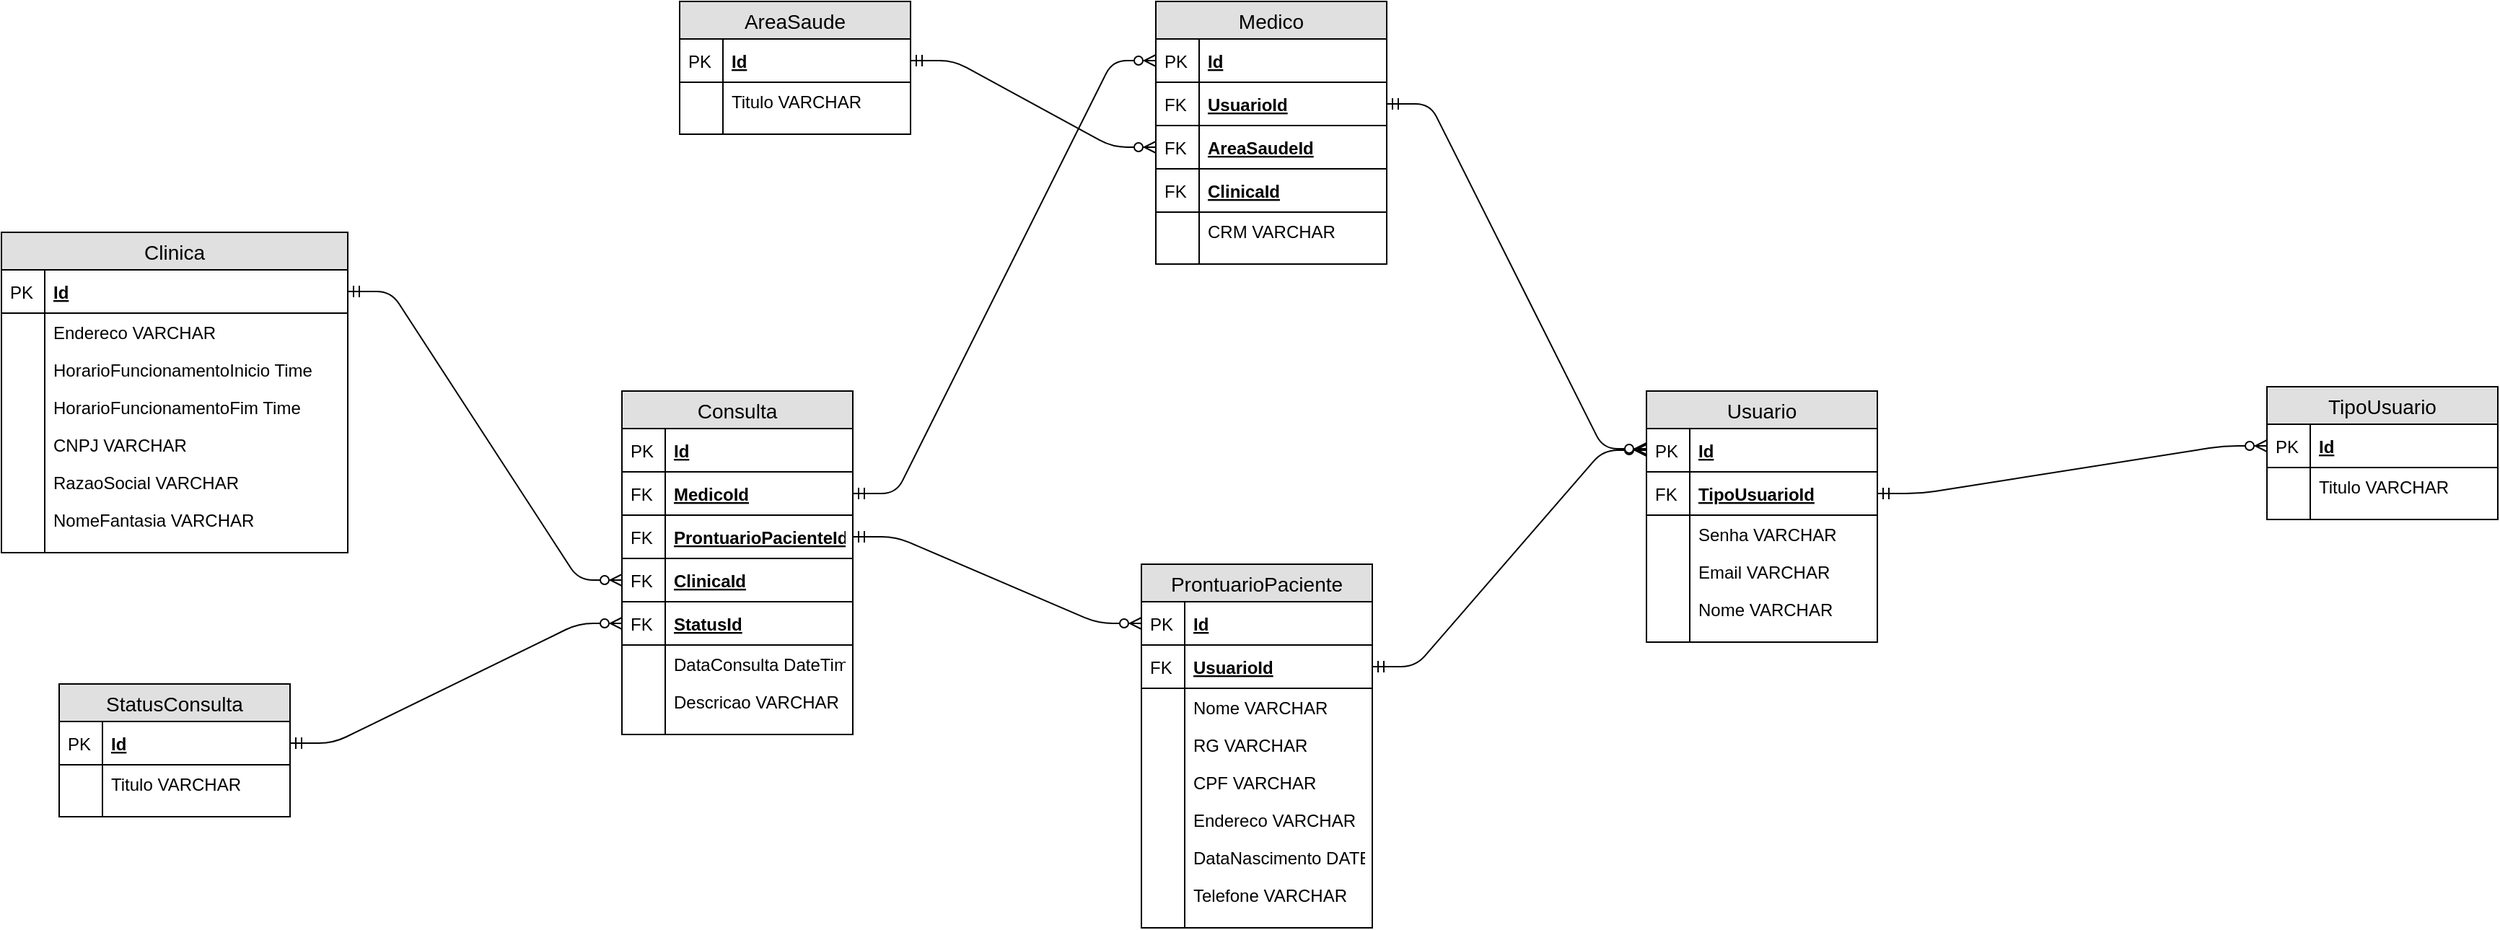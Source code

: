 <mxfile version="12.6.7" type="device"><diagram id="8zvC9ro3NdjYBxbBhnwX" name="Page-1"><mxGraphModel dx="3137" dy="1952" grid="1" gridSize="10" guides="1" tooltips="1" connect="1" arrows="1" fold="1" page="1" pageScale="1" pageWidth="827" pageHeight="1169" math="0" shadow="0"><root><mxCell id="0"/><mxCell id="1" parent="0"/><mxCell id="RgBKX8qlzqSlZCxc1t49-1" value="Usuario" style="swimlane;fontStyle=0;childLayout=stackLayout;horizontal=1;startSize=26;fillColor=#e0e0e0;horizontalStack=0;resizeParent=1;resizeParentMax=0;resizeLast=0;collapsible=1;marginBottom=0;swimlaneFillColor=#ffffff;align=center;fontSize=14;" parent="1" vertex="1"><mxGeometry x="100" y="120" width="160" height="174" as="geometry"/></mxCell><mxCell id="RgBKX8qlzqSlZCxc1t49-2" value="Id" style="shape=partialRectangle;top=0;left=0;right=0;bottom=1;align=left;verticalAlign=middle;fillColor=none;spacingLeft=34;spacingRight=4;overflow=hidden;rotatable=0;points=[[0,0.5],[1,0.5]];portConstraint=eastwest;dropTarget=0;fontStyle=5;fontSize=12;" parent="RgBKX8qlzqSlZCxc1t49-1" vertex="1"><mxGeometry y="26" width="160" height="30" as="geometry"/></mxCell><mxCell id="RgBKX8qlzqSlZCxc1t49-3" value="PK" style="shape=partialRectangle;top=0;left=0;bottom=0;fillColor=none;align=left;verticalAlign=middle;spacingLeft=4;spacingRight=4;overflow=hidden;rotatable=0;points=[];portConstraint=eastwest;part=1;fontSize=12;" parent="RgBKX8qlzqSlZCxc1t49-2" vertex="1" connectable="0"><mxGeometry width="30" height="30" as="geometry"/></mxCell><mxCell id="RgBKX8qlzqSlZCxc1t49-13" value="TipoUsuarioId" style="shape=partialRectangle;top=0;left=0;right=0;bottom=1;align=left;verticalAlign=middle;fillColor=none;spacingLeft=34;spacingRight=4;overflow=hidden;rotatable=0;points=[[0,0.5],[1,0.5]];portConstraint=eastwest;dropTarget=0;fontStyle=5;fontSize=12;" parent="RgBKX8qlzqSlZCxc1t49-1" vertex="1"><mxGeometry y="56" width="160" height="30" as="geometry"/></mxCell><mxCell id="RgBKX8qlzqSlZCxc1t49-14" value="FK" style="shape=partialRectangle;top=0;left=0;bottom=0;fillColor=none;align=left;verticalAlign=middle;spacingLeft=4;spacingRight=4;overflow=hidden;rotatable=0;points=[];portConstraint=eastwest;part=1;fontSize=12;" parent="RgBKX8qlzqSlZCxc1t49-13" vertex="1" connectable="0"><mxGeometry width="30" height="30" as="geometry"/></mxCell><mxCell id="RgBKX8qlzqSlZCxc1t49-6" value="Senha VARCHAR" style="shape=partialRectangle;top=0;left=0;right=0;bottom=0;align=left;verticalAlign=top;fillColor=none;spacingLeft=34;spacingRight=4;overflow=hidden;rotatable=0;points=[[0,0.5],[1,0.5]];portConstraint=eastwest;dropTarget=0;fontSize=12;" parent="RgBKX8qlzqSlZCxc1t49-1" vertex="1"><mxGeometry y="86" width="160" height="26" as="geometry"/></mxCell><mxCell id="RgBKX8qlzqSlZCxc1t49-7" value="" style="shape=partialRectangle;top=0;left=0;bottom=0;fillColor=none;align=left;verticalAlign=top;spacingLeft=4;spacingRight=4;overflow=hidden;rotatable=0;points=[];portConstraint=eastwest;part=1;fontSize=12;" parent="RgBKX8qlzqSlZCxc1t49-6" vertex="1" connectable="0"><mxGeometry width="30" height="26" as="geometry"/></mxCell><mxCell id="RgBKX8qlzqSlZCxc1t49-4" value="Email VARCHAR" style="shape=partialRectangle;top=0;left=0;right=0;bottom=0;align=left;verticalAlign=top;fillColor=none;spacingLeft=34;spacingRight=4;overflow=hidden;rotatable=0;points=[[0,0.5],[1,0.5]];portConstraint=eastwest;dropTarget=0;fontSize=12;" parent="RgBKX8qlzqSlZCxc1t49-1" vertex="1"><mxGeometry y="112" width="160" height="26" as="geometry"/></mxCell><mxCell id="RgBKX8qlzqSlZCxc1t49-5" value="" style="shape=partialRectangle;top=0;left=0;bottom=0;fillColor=none;align=left;verticalAlign=top;spacingLeft=4;spacingRight=4;overflow=hidden;rotatable=0;points=[];portConstraint=eastwest;part=1;fontSize=12;" parent="RgBKX8qlzqSlZCxc1t49-4" vertex="1" connectable="0"><mxGeometry width="30" height="26" as="geometry"/></mxCell><mxCell id="t13xbLkJpL6AKtgRUCEG-1" value="Nome VARCHAR" style="shape=partialRectangle;top=0;left=0;right=0;bottom=0;align=left;verticalAlign=top;fillColor=none;spacingLeft=34;spacingRight=4;overflow=hidden;rotatable=0;points=[[0,0.5],[1,0.5]];portConstraint=eastwest;dropTarget=0;fontSize=12;" vertex="1" parent="RgBKX8qlzqSlZCxc1t49-1"><mxGeometry y="138" width="160" height="26" as="geometry"/></mxCell><mxCell id="t13xbLkJpL6AKtgRUCEG-2" value="" style="shape=partialRectangle;top=0;left=0;bottom=0;fillColor=none;align=left;verticalAlign=top;spacingLeft=4;spacingRight=4;overflow=hidden;rotatable=0;points=[];portConstraint=eastwest;part=1;fontSize=12;" vertex="1" connectable="0" parent="t13xbLkJpL6AKtgRUCEG-1"><mxGeometry width="30" height="26" as="geometry"/></mxCell><mxCell id="RgBKX8qlzqSlZCxc1t49-10" value="" style="shape=partialRectangle;top=0;left=0;right=0;bottom=0;align=left;verticalAlign=top;fillColor=none;spacingLeft=34;spacingRight=4;overflow=hidden;rotatable=0;points=[[0,0.5],[1,0.5]];portConstraint=eastwest;dropTarget=0;fontSize=12;" parent="RgBKX8qlzqSlZCxc1t49-1" vertex="1"><mxGeometry y="164" width="160" height="10" as="geometry"/></mxCell><mxCell id="RgBKX8qlzqSlZCxc1t49-11" value="" style="shape=partialRectangle;top=0;left=0;bottom=0;fillColor=none;align=left;verticalAlign=top;spacingLeft=4;spacingRight=4;overflow=hidden;rotatable=0;points=[];portConstraint=eastwest;part=1;fontSize=12;" parent="RgBKX8qlzqSlZCxc1t49-10" vertex="1" connectable="0"><mxGeometry width="30" height="10" as="geometry"/></mxCell><mxCell id="RgBKX8qlzqSlZCxc1t49-15" value="TipoUsuario" style="swimlane;fontStyle=0;childLayout=stackLayout;horizontal=1;startSize=26;fillColor=#e0e0e0;horizontalStack=0;resizeParent=1;resizeParentMax=0;resizeLast=0;collapsible=1;marginBottom=0;swimlaneFillColor=#ffffff;align=center;fontSize=14;" parent="1" vertex="1"><mxGeometry x="530" y="117" width="160" height="92" as="geometry"/></mxCell><mxCell id="RgBKX8qlzqSlZCxc1t49-16" value="Id" style="shape=partialRectangle;top=0;left=0;right=0;bottom=1;align=left;verticalAlign=middle;fillColor=none;spacingLeft=34;spacingRight=4;overflow=hidden;rotatable=0;points=[[0,0.5],[1,0.5]];portConstraint=eastwest;dropTarget=0;fontStyle=5;fontSize=12;" parent="RgBKX8qlzqSlZCxc1t49-15" vertex="1"><mxGeometry y="26" width="160" height="30" as="geometry"/></mxCell><mxCell id="RgBKX8qlzqSlZCxc1t49-17" value="PK" style="shape=partialRectangle;top=0;left=0;bottom=0;fillColor=none;align=left;verticalAlign=middle;spacingLeft=4;spacingRight=4;overflow=hidden;rotatable=0;points=[];portConstraint=eastwest;part=1;fontSize=12;" parent="RgBKX8qlzqSlZCxc1t49-16" vertex="1" connectable="0"><mxGeometry width="30" height="30" as="geometry"/></mxCell><mxCell id="RgBKX8qlzqSlZCxc1t49-20" value="Titulo VARCHAR" style="shape=partialRectangle;top=0;left=0;right=0;bottom=0;align=left;verticalAlign=top;fillColor=none;spacingLeft=34;spacingRight=4;overflow=hidden;rotatable=0;points=[[0,0.5],[1,0.5]];portConstraint=eastwest;dropTarget=0;fontSize=12;" parent="RgBKX8qlzqSlZCxc1t49-15" vertex="1"><mxGeometry y="56" width="160" height="26" as="geometry"/></mxCell><mxCell id="RgBKX8qlzqSlZCxc1t49-21" value="" style="shape=partialRectangle;top=0;left=0;bottom=0;fillColor=none;align=left;verticalAlign=top;spacingLeft=4;spacingRight=4;overflow=hidden;rotatable=0;points=[];portConstraint=eastwest;part=1;fontSize=12;" parent="RgBKX8qlzqSlZCxc1t49-20" vertex="1" connectable="0"><mxGeometry width="30" height="26" as="geometry"/></mxCell><mxCell id="RgBKX8qlzqSlZCxc1t49-24" value="" style="shape=partialRectangle;top=0;left=0;right=0;bottom=0;align=left;verticalAlign=top;fillColor=none;spacingLeft=34;spacingRight=4;overflow=hidden;rotatable=0;points=[[0,0.5],[1,0.5]];portConstraint=eastwest;dropTarget=0;fontSize=12;" parent="RgBKX8qlzqSlZCxc1t49-15" vertex="1"><mxGeometry y="82" width="160" height="10" as="geometry"/></mxCell><mxCell id="RgBKX8qlzqSlZCxc1t49-25" value="" style="shape=partialRectangle;top=0;left=0;bottom=0;fillColor=none;align=left;verticalAlign=top;spacingLeft=4;spacingRight=4;overflow=hidden;rotatable=0;points=[];portConstraint=eastwest;part=1;fontSize=12;" parent="RgBKX8qlzqSlZCxc1t49-24" vertex="1" connectable="0"><mxGeometry width="30" height="10" as="geometry"/></mxCell><mxCell id="RgBKX8qlzqSlZCxc1t49-27" value="" style="edgeStyle=entityRelationEdgeStyle;fontSize=12;html=1;endArrow=ERzeroToMany;startArrow=ERmandOne;entryX=0;entryY=0.5;entryDx=0;entryDy=0;exitX=1;exitY=0.5;exitDx=0;exitDy=0;" parent="1" source="RgBKX8qlzqSlZCxc1t49-13" target="RgBKX8qlzqSlZCxc1t49-16" edge="1"><mxGeometry width="100" height="100" relative="1" as="geometry"><mxPoint x="330" y="230" as="sourcePoint"/><mxPoint x="430" y="130" as="targetPoint"/></mxGeometry></mxCell><mxCell id="RgBKX8qlzqSlZCxc1t49-39" value="ProntuarioPaciente" style="swimlane;fontStyle=0;childLayout=stackLayout;horizontal=1;startSize=26;fillColor=#e0e0e0;horizontalStack=0;resizeParent=1;resizeParentMax=0;resizeLast=0;collapsible=1;marginBottom=0;swimlaneFillColor=#ffffff;align=center;fontSize=14;" parent="1" vertex="1"><mxGeometry x="-250" y="240" width="160" height="252" as="geometry"/></mxCell><mxCell id="RgBKX8qlzqSlZCxc1t49-40" value="Id" style="shape=partialRectangle;top=0;left=0;right=0;bottom=1;align=left;verticalAlign=middle;fillColor=none;spacingLeft=34;spacingRight=4;overflow=hidden;rotatable=0;points=[[0,0.5],[1,0.5]];portConstraint=eastwest;dropTarget=0;fontStyle=5;fontSize=12;" parent="RgBKX8qlzqSlZCxc1t49-39" vertex="1"><mxGeometry y="26" width="160" height="30" as="geometry"/></mxCell><mxCell id="RgBKX8qlzqSlZCxc1t49-41" value="PK" style="shape=partialRectangle;top=0;left=0;bottom=0;fillColor=none;align=left;verticalAlign=middle;spacingLeft=4;spacingRight=4;overflow=hidden;rotatable=0;points=[];portConstraint=eastwest;part=1;fontSize=12;" parent="RgBKX8qlzqSlZCxc1t49-40" vertex="1" connectable="0"><mxGeometry width="30" height="30" as="geometry"/></mxCell><mxCell id="RgBKX8qlzqSlZCxc1t49-42" value="UsuarioId" style="shape=partialRectangle;top=0;left=0;right=0;bottom=1;align=left;verticalAlign=middle;fillColor=none;spacingLeft=34;spacingRight=4;overflow=hidden;rotatable=0;points=[[0,0.5],[1,0.5]];portConstraint=eastwest;dropTarget=0;fontStyle=5;fontSize=12;" parent="RgBKX8qlzqSlZCxc1t49-39" vertex="1"><mxGeometry y="56" width="160" height="30" as="geometry"/></mxCell><mxCell id="RgBKX8qlzqSlZCxc1t49-43" value="FK" style="shape=partialRectangle;top=0;left=0;bottom=0;fillColor=none;align=left;verticalAlign=middle;spacingLeft=4;spacingRight=4;overflow=hidden;rotatable=0;points=[];portConstraint=eastwest;part=1;fontSize=12;" parent="RgBKX8qlzqSlZCxc1t49-42" vertex="1" connectable="0"><mxGeometry width="30" height="30" as="geometry"/></mxCell><mxCell id="RgBKX8qlzqSlZCxc1t49-44" value="Nome VARCHAR" style="shape=partialRectangle;top=0;left=0;right=0;bottom=0;align=left;verticalAlign=top;fillColor=none;spacingLeft=34;spacingRight=4;overflow=hidden;rotatable=0;points=[[0,0.5],[1,0.5]];portConstraint=eastwest;dropTarget=0;fontSize=12;" parent="RgBKX8qlzqSlZCxc1t49-39" vertex="1"><mxGeometry y="86" width="160" height="26" as="geometry"/></mxCell><mxCell id="RgBKX8qlzqSlZCxc1t49-45" value="" style="shape=partialRectangle;top=0;left=0;bottom=0;fillColor=none;align=left;verticalAlign=top;spacingLeft=4;spacingRight=4;overflow=hidden;rotatable=0;points=[];portConstraint=eastwest;part=1;fontSize=12;" parent="RgBKX8qlzqSlZCxc1t49-44" vertex="1" connectable="0"><mxGeometry width="30" height="26" as="geometry"/></mxCell><mxCell id="RgBKX8qlzqSlZCxc1t49-46" value="RG VARCHAR" style="shape=partialRectangle;top=0;left=0;right=0;bottom=0;align=left;verticalAlign=top;fillColor=none;spacingLeft=34;spacingRight=4;overflow=hidden;rotatable=0;points=[[0,0.5],[1,0.5]];portConstraint=eastwest;dropTarget=0;fontSize=12;" parent="RgBKX8qlzqSlZCxc1t49-39" vertex="1"><mxGeometry y="112" width="160" height="26" as="geometry"/></mxCell><mxCell id="RgBKX8qlzqSlZCxc1t49-47" value="" style="shape=partialRectangle;top=0;left=0;bottom=0;fillColor=none;align=left;verticalAlign=top;spacingLeft=4;spacingRight=4;overflow=hidden;rotatable=0;points=[];portConstraint=eastwest;part=1;fontSize=12;" parent="RgBKX8qlzqSlZCxc1t49-46" vertex="1" connectable="0"><mxGeometry width="30" height="26" as="geometry"/></mxCell><mxCell id="RgBKX8qlzqSlZCxc1t49-50" value="CPF VARCHAR" style="shape=partialRectangle;top=0;left=0;right=0;bottom=0;align=left;verticalAlign=top;fillColor=none;spacingLeft=34;spacingRight=4;overflow=hidden;rotatable=0;points=[[0,0.5],[1,0.5]];portConstraint=eastwest;dropTarget=0;fontSize=12;" parent="RgBKX8qlzqSlZCxc1t49-39" vertex="1"><mxGeometry y="138" width="160" height="26" as="geometry"/></mxCell><mxCell id="RgBKX8qlzqSlZCxc1t49-51" value="" style="shape=partialRectangle;top=0;left=0;bottom=0;fillColor=none;align=left;verticalAlign=top;spacingLeft=4;spacingRight=4;overflow=hidden;rotatable=0;points=[];portConstraint=eastwest;part=1;fontSize=12;" parent="RgBKX8qlzqSlZCxc1t49-50" vertex="1" connectable="0"><mxGeometry width="30" height="26" as="geometry"/></mxCell><mxCell id="RgBKX8qlzqSlZCxc1t49-52" value="Endereco VARCHAR" style="shape=partialRectangle;top=0;left=0;right=0;bottom=0;align=left;verticalAlign=top;fillColor=none;spacingLeft=34;spacingRight=4;overflow=hidden;rotatable=0;points=[[0,0.5],[1,0.5]];portConstraint=eastwest;dropTarget=0;fontSize=12;" parent="RgBKX8qlzqSlZCxc1t49-39" vertex="1"><mxGeometry y="164" width="160" height="26" as="geometry"/></mxCell><mxCell id="RgBKX8qlzqSlZCxc1t49-53" value="" style="shape=partialRectangle;top=0;left=0;bottom=0;fillColor=none;align=left;verticalAlign=top;spacingLeft=4;spacingRight=4;overflow=hidden;rotatable=0;points=[];portConstraint=eastwest;part=1;fontSize=12;" parent="RgBKX8qlzqSlZCxc1t49-52" vertex="1" connectable="0"><mxGeometry width="30" height="26" as="geometry"/></mxCell><mxCell id="RgBKX8qlzqSlZCxc1t49-54" value="DataNascimento DATE" style="shape=partialRectangle;top=0;left=0;right=0;bottom=0;align=left;verticalAlign=top;fillColor=none;spacingLeft=34;spacingRight=4;overflow=hidden;rotatable=0;points=[[0,0.5],[1,0.5]];portConstraint=eastwest;dropTarget=0;fontSize=12;" parent="RgBKX8qlzqSlZCxc1t49-39" vertex="1"><mxGeometry y="190" width="160" height="26" as="geometry"/></mxCell><mxCell id="RgBKX8qlzqSlZCxc1t49-55" value="" style="shape=partialRectangle;top=0;left=0;bottom=0;fillColor=none;align=left;verticalAlign=top;spacingLeft=4;spacingRight=4;overflow=hidden;rotatable=0;points=[];portConstraint=eastwest;part=1;fontSize=12;" parent="RgBKX8qlzqSlZCxc1t49-54" vertex="1" connectable="0"><mxGeometry width="30" height="26" as="geometry"/></mxCell><mxCell id="RgBKX8qlzqSlZCxc1t49-56" value="Telefone VARCHAR" style="shape=partialRectangle;top=0;left=0;right=0;bottom=0;align=left;verticalAlign=top;fillColor=none;spacingLeft=34;spacingRight=4;overflow=hidden;rotatable=0;points=[[0,0.5],[1,0.5]];portConstraint=eastwest;dropTarget=0;fontSize=12;" parent="RgBKX8qlzqSlZCxc1t49-39" vertex="1"><mxGeometry y="216" width="160" height="26" as="geometry"/></mxCell><mxCell id="RgBKX8qlzqSlZCxc1t49-57" value="" style="shape=partialRectangle;top=0;left=0;bottom=0;fillColor=none;align=left;verticalAlign=top;spacingLeft=4;spacingRight=4;overflow=hidden;rotatable=0;points=[];portConstraint=eastwest;part=1;fontSize=12;" parent="RgBKX8qlzqSlZCxc1t49-56" vertex="1" connectable="0"><mxGeometry width="30" height="26" as="geometry"/></mxCell><mxCell id="RgBKX8qlzqSlZCxc1t49-48" value="" style="shape=partialRectangle;top=0;left=0;right=0;bottom=0;align=left;verticalAlign=top;fillColor=none;spacingLeft=34;spacingRight=4;overflow=hidden;rotatable=0;points=[[0,0.5],[1,0.5]];portConstraint=eastwest;dropTarget=0;fontSize=12;" parent="RgBKX8qlzqSlZCxc1t49-39" vertex="1"><mxGeometry y="242" width="160" height="10" as="geometry"/></mxCell><mxCell id="RgBKX8qlzqSlZCxc1t49-49" value="" style="shape=partialRectangle;top=0;left=0;bottom=0;fillColor=none;align=left;verticalAlign=top;spacingLeft=4;spacingRight=4;overflow=hidden;rotatable=0;points=[];portConstraint=eastwest;part=1;fontSize=12;" parent="RgBKX8qlzqSlZCxc1t49-48" vertex="1" connectable="0"><mxGeometry width="30" height="10" as="geometry"/></mxCell><mxCell id="RgBKX8qlzqSlZCxc1t49-59" value="" style="edgeStyle=entityRelationEdgeStyle;fontSize=12;html=1;endArrow=ERzeroToMany;startArrow=ERmandOne;entryX=0;entryY=0.5;entryDx=0;entryDy=0;exitX=1;exitY=0.5;exitDx=0;exitDy=0;" parent="1" source="RgBKX8qlzqSlZCxc1t49-42" target="RgBKX8qlzqSlZCxc1t49-2" edge="1"><mxGeometry width="100" height="100" relative="1" as="geometry"><mxPoint x="-110" y="210.5" as="sourcePoint"/><mxPoint x="160" y="177.5" as="targetPoint"/></mxGeometry></mxCell><mxCell id="RgBKX8qlzqSlZCxc1t49-60" value="Medico" style="swimlane;fontStyle=0;childLayout=stackLayout;horizontal=1;startSize=26;fillColor=#e0e0e0;horizontalStack=0;resizeParent=1;resizeParentMax=0;resizeLast=0;collapsible=1;marginBottom=0;swimlaneFillColor=#ffffff;align=center;fontSize=14;" parent="1" vertex="1"><mxGeometry x="-240" y="-150" width="160" height="182" as="geometry"/></mxCell><mxCell id="RgBKX8qlzqSlZCxc1t49-61" value="Id" style="shape=partialRectangle;top=0;left=0;right=0;bottom=1;align=left;verticalAlign=middle;fillColor=none;spacingLeft=34;spacingRight=4;overflow=hidden;rotatable=0;points=[[0,0.5],[1,0.5]];portConstraint=eastwest;dropTarget=0;fontStyle=5;fontSize=12;" parent="RgBKX8qlzqSlZCxc1t49-60" vertex="1"><mxGeometry y="26" width="160" height="30" as="geometry"/></mxCell><mxCell id="RgBKX8qlzqSlZCxc1t49-62" value="PK" style="shape=partialRectangle;top=0;left=0;bottom=0;fillColor=none;align=left;verticalAlign=middle;spacingLeft=4;spacingRight=4;overflow=hidden;rotatable=0;points=[];portConstraint=eastwest;part=1;fontSize=12;" parent="RgBKX8qlzqSlZCxc1t49-61" vertex="1" connectable="0"><mxGeometry width="30" height="30" as="geometry"/></mxCell><mxCell id="RgBKX8qlzqSlZCxc1t49-63" value="UsuarioId" style="shape=partialRectangle;top=0;left=0;right=0;bottom=1;align=left;verticalAlign=middle;fillColor=none;spacingLeft=34;spacingRight=4;overflow=hidden;rotatable=0;points=[[0,0.5],[1,0.5]];portConstraint=eastwest;dropTarget=0;fontStyle=5;fontSize=12;" parent="RgBKX8qlzqSlZCxc1t49-60" vertex="1"><mxGeometry y="56" width="160" height="30" as="geometry"/></mxCell><mxCell id="RgBKX8qlzqSlZCxc1t49-64" value="FK" style="shape=partialRectangle;top=0;left=0;bottom=0;fillColor=none;align=left;verticalAlign=middle;spacingLeft=4;spacingRight=4;overflow=hidden;rotatable=0;points=[];portConstraint=eastwest;part=1;fontSize=12;" parent="RgBKX8qlzqSlZCxc1t49-63" vertex="1" connectable="0"><mxGeometry width="30" height="30" as="geometry"/></mxCell><mxCell id="RgBKX8qlzqSlZCxc1t49-72" value="AreaSaudeId" style="shape=partialRectangle;top=0;left=0;right=0;bottom=1;align=left;verticalAlign=middle;fillColor=none;spacingLeft=34;spacingRight=4;overflow=hidden;rotatable=0;points=[[0,0.5],[1,0.5]];portConstraint=eastwest;dropTarget=0;fontStyle=5;fontSize=12;" parent="RgBKX8qlzqSlZCxc1t49-60" vertex="1"><mxGeometry y="86" width="160" height="30" as="geometry"/></mxCell><mxCell id="RgBKX8qlzqSlZCxc1t49-73" value="FK" style="shape=partialRectangle;top=0;left=0;bottom=0;fillColor=none;align=left;verticalAlign=middle;spacingLeft=4;spacingRight=4;overflow=hidden;rotatable=0;points=[];portConstraint=eastwest;part=1;fontSize=12;" parent="RgBKX8qlzqSlZCxc1t49-72" vertex="1" connectable="0"><mxGeometry width="30" height="30" as="geometry"/></mxCell><mxCell id="t13xbLkJpL6AKtgRUCEG-3" value="ClinicaId" style="shape=partialRectangle;top=0;left=0;right=0;bottom=1;align=left;verticalAlign=middle;fillColor=none;spacingLeft=34;spacingRight=4;overflow=hidden;rotatable=0;points=[[0,0.5],[1,0.5]];portConstraint=eastwest;dropTarget=0;fontStyle=5;fontSize=12;" vertex="1" parent="RgBKX8qlzqSlZCxc1t49-60"><mxGeometry y="116" width="160" height="30" as="geometry"/></mxCell><mxCell id="t13xbLkJpL6AKtgRUCEG-4" value="FK" style="shape=partialRectangle;top=0;left=0;bottom=0;fillColor=none;align=left;verticalAlign=middle;spacingLeft=4;spacingRight=4;overflow=hidden;rotatable=0;points=[];portConstraint=eastwest;part=1;fontSize=12;" vertex="1" connectable="0" parent="t13xbLkJpL6AKtgRUCEG-3"><mxGeometry width="30" height="30" as="geometry"/></mxCell><mxCell id="RgBKX8qlzqSlZCxc1t49-65" value="CRM VARCHAR" style="shape=partialRectangle;top=0;left=0;right=0;bottom=0;align=left;verticalAlign=top;fillColor=none;spacingLeft=34;spacingRight=4;overflow=hidden;rotatable=0;points=[[0,0.5],[1,0.5]];portConstraint=eastwest;dropTarget=0;fontSize=12;" parent="RgBKX8qlzqSlZCxc1t49-60" vertex="1"><mxGeometry y="146" width="160" height="26" as="geometry"/></mxCell><mxCell id="RgBKX8qlzqSlZCxc1t49-66" value="" style="shape=partialRectangle;top=0;left=0;bottom=0;fillColor=none;align=left;verticalAlign=top;spacingLeft=4;spacingRight=4;overflow=hidden;rotatable=0;points=[];portConstraint=eastwest;part=1;fontSize=12;" parent="RgBKX8qlzqSlZCxc1t49-65" vertex="1" connectable="0"><mxGeometry width="30" height="26" as="geometry"/></mxCell><mxCell id="RgBKX8qlzqSlZCxc1t49-69" value="" style="shape=partialRectangle;top=0;left=0;right=0;bottom=0;align=left;verticalAlign=top;fillColor=none;spacingLeft=34;spacingRight=4;overflow=hidden;rotatable=0;points=[[0,0.5],[1,0.5]];portConstraint=eastwest;dropTarget=0;fontSize=12;" parent="RgBKX8qlzqSlZCxc1t49-60" vertex="1"><mxGeometry y="172" width="160" height="10" as="geometry"/></mxCell><mxCell id="RgBKX8qlzqSlZCxc1t49-70" value="" style="shape=partialRectangle;top=0;left=0;bottom=0;fillColor=none;align=left;verticalAlign=top;spacingLeft=4;spacingRight=4;overflow=hidden;rotatable=0;points=[];portConstraint=eastwest;part=1;fontSize=12;" parent="RgBKX8qlzqSlZCxc1t49-69" vertex="1" connectable="0"><mxGeometry width="30" height="10" as="geometry"/></mxCell><mxCell id="RgBKX8qlzqSlZCxc1t49-71" value="" style="edgeStyle=entityRelationEdgeStyle;fontSize=12;html=1;endArrow=ERzeroToMany;startArrow=ERmandOne;exitX=1;exitY=0.5;exitDx=0;exitDy=0;" parent="1" source="RgBKX8qlzqSlZCxc1t49-63" edge="1"><mxGeometry width="100" height="100" relative="1" as="geometry"><mxPoint x="-80" y="-100" as="sourcePoint"/><mxPoint x="100" y="160" as="targetPoint"/></mxGeometry></mxCell><mxCell id="RgBKX8qlzqSlZCxc1t49-74" value="AreaSaude" style="swimlane;fontStyle=0;childLayout=stackLayout;horizontal=1;startSize=26;fillColor=#e0e0e0;horizontalStack=0;resizeParent=1;resizeParentMax=0;resizeLast=0;collapsible=1;marginBottom=0;swimlaneFillColor=#ffffff;align=center;fontSize=14;" parent="1" vertex="1"><mxGeometry x="-570" y="-150" width="160" height="92" as="geometry"/></mxCell><mxCell id="RgBKX8qlzqSlZCxc1t49-75" value="Id" style="shape=partialRectangle;top=0;left=0;right=0;bottom=1;align=left;verticalAlign=middle;fillColor=none;spacingLeft=34;spacingRight=4;overflow=hidden;rotatable=0;points=[[0,0.5],[1,0.5]];portConstraint=eastwest;dropTarget=0;fontStyle=5;fontSize=12;" parent="RgBKX8qlzqSlZCxc1t49-74" vertex="1"><mxGeometry y="26" width="160" height="30" as="geometry"/></mxCell><mxCell id="RgBKX8qlzqSlZCxc1t49-76" value="PK" style="shape=partialRectangle;top=0;left=0;bottom=0;fillColor=none;align=left;verticalAlign=middle;spacingLeft=4;spacingRight=4;overflow=hidden;rotatable=0;points=[];portConstraint=eastwest;part=1;fontSize=12;" parent="RgBKX8qlzqSlZCxc1t49-75" vertex="1" connectable="0"><mxGeometry width="30" height="30" as="geometry"/></mxCell><mxCell id="RgBKX8qlzqSlZCxc1t49-77" value="Titulo VARCHAR" style="shape=partialRectangle;top=0;left=0;right=0;bottom=0;align=left;verticalAlign=top;fillColor=none;spacingLeft=34;spacingRight=4;overflow=hidden;rotatable=0;points=[[0,0.5],[1,0.5]];portConstraint=eastwest;dropTarget=0;fontSize=12;" parent="RgBKX8qlzqSlZCxc1t49-74" vertex="1"><mxGeometry y="56" width="160" height="26" as="geometry"/></mxCell><mxCell id="RgBKX8qlzqSlZCxc1t49-78" value="" style="shape=partialRectangle;top=0;left=0;bottom=0;fillColor=none;align=left;verticalAlign=top;spacingLeft=4;spacingRight=4;overflow=hidden;rotatable=0;points=[];portConstraint=eastwest;part=1;fontSize=12;" parent="RgBKX8qlzqSlZCxc1t49-77" vertex="1" connectable="0"><mxGeometry width="30" height="26" as="geometry"/></mxCell><mxCell id="RgBKX8qlzqSlZCxc1t49-79" value="" style="shape=partialRectangle;top=0;left=0;right=0;bottom=0;align=left;verticalAlign=top;fillColor=none;spacingLeft=34;spacingRight=4;overflow=hidden;rotatable=0;points=[[0,0.5],[1,0.5]];portConstraint=eastwest;dropTarget=0;fontSize=12;" parent="RgBKX8qlzqSlZCxc1t49-74" vertex="1"><mxGeometry y="82" width="160" height="10" as="geometry"/></mxCell><mxCell id="RgBKX8qlzqSlZCxc1t49-80" value="" style="shape=partialRectangle;top=0;left=0;bottom=0;fillColor=none;align=left;verticalAlign=top;spacingLeft=4;spacingRight=4;overflow=hidden;rotatable=0;points=[];portConstraint=eastwest;part=1;fontSize=12;" parent="RgBKX8qlzqSlZCxc1t49-79" vertex="1" connectable="0"><mxGeometry width="30" height="10" as="geometry"/></mxCell><mxCell id="RgBKX8qlzqSlZCxc1t49-83" value="" style="edgeStyle=entityRelationEdgeStyle;fontSize=12;html=1;endArrow=ERzeroToMany;startArrow=ERmandOne;exitX=1;exitY=0.5;exitDx=0;exitDy=0;entryX=0;entryY=0.5;entryDx=0;entryDy=0;" parent="1" source="RgBKX8qlzqSlZCxc1t49-75" target="RgBKX8qlzqSlZCxc1t49-72" edge="1"><mxGeometry width="100" height="100" relative="1" as="geometry"><mxPoint x="-360" y="-170" as="sourcePoint"/><mxPoint x="-170" y="99" as="targetPoint"/></mxGeometry></mxCell><mxCell id="RgBKX8qlzqSlZCxc1t49-84" value="Consulta" style="swimlane;fontStyle=0;childLayout=stackLayout;horizontal=1;startSize=26;fillColor=#e0e0e0;horizontalStack=0;resizeParent=1;resizeParentMax=0;resizeLast=0;collapsible=1;marginBottom=0;swimlaneFillColor=#ffffff;align=center;fontSize=14;" parent="1" vertex="1"><mxGeometry x="-610" y="120" width="160" height="238" as="geometry"/></mxCell><mxCell id="RgBKX8qlzqSlZCxc1t49-85" value="Id" style="shape=partialRectangle;top=0;left=0;right=0;bottom=1;align=left;verticalAlign=middle;fillColor=none;spacingLeft=34;spacingRight=4;overflow=hidden;rotatable=0;points=[[0,0.5],[1,0.5]];portConstraint=eastwest;dropTarget=0;fontStyle=5;fontSize=12;" parent="RgBKX8qlzqSlZCxc1t49-84" vertex="1"><mxGeometry y="26" width="160" height="30" as="geometry"/></mxCell><mxCell id="RgBKX8qlzqSlZCxc1t49-86" value="PK" style="shape=partialRectangle;top=0;left=0;bottom=0;fillColor=none;align=left;verticalAlign=middle;spacingLeft=4;spacingRight=4;overflow=hidden;rotatable=0;points=[];portConstraint=eastwest;part=1;fontSize=12;" parent="RgBKX8qlzqSlZCxc1t49-85" vertex="1" connectable="0"><mxGeometry width="30" height="30" as="geometry"/></mxCell><mxCell id="RgBKX8qlzqSlZCxc1t49-87" value="MedicoId" style="shape=partialRectangle;top=0;left=0;right=0;bottom=1;align=left;verticalAlign=middle;fillColor=none;spacingLeft=34;spacingRight=4;overflow=hidden;rotatable=0;points=[[0,0.5],[1,0.5]];portConstraint=eastwest;dropTarget=0;fontStyle=5;fontSize=12;" parent="RgBKX8qlzqSlZCxc1t49-84" vertex="1"><mxGeometry y="56" width="160" height="30" as="geometry"/></mxCell><mxCell id="RgBKX8qlzqSlZCxc1t49-88" value="FK" style="shape=partialRectangle;top=0;left=0;bottom=0;fillColor=none;align=left;verticalAlign=middle;spacingLeft=4;spacingRight=4;overflow=hidden;rotatable=0;points=[];portConstraint=eastwest;part=1;fontSize=12;" parent="RgBKX8qlzqSlZCxc1t49-87" vertex="1" connectable="0"><mxGeometry width="30" height="30" as="geometry"/></mxCell><mxCell id="RgBKX8qlzqSlZCxc1t49-89" value="ProntuarioPacienteId" style="shape=partialRectangle;top=0;left=0;right=0;bottom=1;align=left;verticalAlign=middle;fillColor=none;spacingLeft=34;spacingRight=4;overflow=hidden;rotatable=0;points=[[0,0.5],[1,0.5]];portConstraint=eastwest;dropTarget=0;fontStyle=5;fontSize=12;" parent="RgBKX8qlzqSlZCxc1t49-84" vertex="1"><mxGeometry y="86" width="160" height="30" as="geometry"/></mxCell><mxCell id="RgBKX8qlzqSlZCxc1t49-90" value="FK" style="shape=partialRectangle;top=0;left=0;bottom=0;fillColor=none;align=left;verticalAlign=middle;spacingLeft=4;spacingRight=4;overflow=hidden;rotatable=0;points=[];portConstraint=eastwest;part=1;fontSize=12;" parent="RgBKX8qlzqSlZCxc1t49-89" vertex="1" connectable="0"><mxGeometry width="30" height="30" as="geometry"/></mxCell><mxCell id="RgBKX8qlzqSlZCxc1t49-95" value="ClinicaId" style="shape=partialRectangle;top=0;left=0;right=0;bottom=1;align=left;verticalAlign=middle;fillColor=none;spacingLeft=34;spacingRight=4;overflow=hidden;rotatable=0;points=[[0,0.5],[1,0.5]];portConstraint=eastwest;dropTarget=0;fontStyle=5;fontSize=12;" parent="RgBKX8qlzqSlZCxc1t49-84" vertex="1"><mxGeometry y="116" width="160" height="30" as="geometry"/></mxCell><mxCell id="RgBKX8qlzqSlZCxc1t49-96" value="FK" style="shape=partialRectangle;top=0;left=0;bottom=0;fillColor=none;align=left;verticalAlign=middle;spacingLeft=4;spacingRight=4;overflow=hidden;rotatable=0;points=[];portConstraint=eastwest;part=1;fontSize=12;" parent="RgBKX8qlzqSlZCxc1t49-95" vertex="1" connectable="0"><mxGeometry width="30" height="30" as="geometry"/></mxCell><mxCell id="RgBKX8qlzqSlZCxc1t49-132" value="StatusId" style="shape=partialRectangle;top=0;left=0;right=0;bottom=1;align=left;verticalAlign=middle;fillColor=none;spacingLeft=34;spacingRight=4;overflow=hidden;rotatable=0;points=[[0,0.5],[1,0.5]];portConstraint=eastwest;dropTarget=0;fontStyle=5;fontSize=12;" parent="RgBKX8qlzqSlZCxc1t49-84" vertex="1"><mxGeometry y="146" width="160" height="30" as="geometry"/></mxCell><mxCell id="RgBKX8qlzqSlZCxc1t49-133" value="FK" style="shape=partialRectangle;top=0;left=0;bottom=0;fillColor=none;align=left;verticalAlign=middle;spacingLeft=4;spacingRight=4;overflow=hidden;rotatable=0;points=[];portConstraint=eastwest;part=1;fontSize=12;" parent="RgBKX8qlzqSlZCxc1t49-132" vertex="1" connectable="0"><mxGeometry width="30" height="30" as="geometry"/></mxCell><mxCell id="RgBKX8qlzqSlZCxc1t49-91" value="DataConsulta DateTime" style="shape=partialRectangle;top=0;left=0;right=0;bottom=0;align=left;verticalAlign=top;fillColor=none;spacingLeft=34;spacingRight=4;overflow=hidden;rotatable=0;points=[[0,0.5],[1,0.5]];portConstraint=eastwest;dropTarget=0;fontSize=12;" parent="RgBKX8qlzqSlZCxc1t49-84" vertex="1"><mxGeometry y="176" width="160" height="26" as="geometry"/></mxCell><mxCell id="RgBKX8qlzqSlZCxc1t49-92" value="" style="shape=partialRectangle;top=0;left=0;bottom=0;fillColor=none;align=left;verticalAlign=top;spacingLeft=4;spacingRight=4;overflow=hidden;rotatable=0;points=[];portConstraint=eastwest;part=1;fontSize=12;" parent="RgBKX8qlzqSlZCxc1t49-91" vertex="1" connectable="0"><mxGeometry width="30" height="26" as="geometry"/></mxCell><mxCell id="RgBKX8qlzqSlZCxc1t49-97" value="Descricao VARCHAR" style="shape=partialRectangle;top=0;left=0;right=0;bottom=0;align=left;verticalAlign=top;fillColor=none;spacingLeft=34;spacingRight=4;overflow=hidden;rotatable=0;points=[[0,0.5],[1,0.5]];portConstraint=eastwest;dropTarget=0;fontSize=12;" parent="RgBKX8qlzqSlZCxc1t49-84" vertex="1"><mxGeometry y="202" width="160" height="26" as="geometry"/></mxCell><mxCell id="RgBKX8qlzqSlZCxc1t49-98" value="" style="shape=partialRectangle;top=0;left=0;bottom=0;fillColor=none;align=left;verticalAlign=top;spacingLeft=4;spacingRight=4;overflow=hidden;rotatable=0;points=[];portConstraint=eastwest;part=1;fontSize=12;" parent="RgBKX8qlzqSlZCxc1t49-97" vertex="1" connectable="0"><mxGeometry width="30" height="26" as="geometry"/></mxCell><mxCell id="RgBKX8qlzqSlZCxc1t49-93" value="" style="shape=partialRectangle;top=0;left=0;right=0;bottom=0;align=left;verticalAlign=top;fillColor=none;spacingLeft=34;spacingRight=4;overflow=hidden;rotatable=0;points=[[0,0.5],[1,0.5]];portConstraint=eastwest;dropTarget=0;fontSize=12;" parent="RgBKX8qlzqSlZCxc1t49-84" vertex="1"><mxGeometry y="228" width="160" height="10" as="geometry"/></mxCell><mxCell id="RgBKX8qlzqSlZCxc1t49-94" value="" style="shape=partialRectangle;top=0;left=0;bottom=0;fillColor=none;align=left;verticalAlign=top;spacingLeft=4;spacingRight=4;overflow=hidden;rotatable=0;points=[];portConstraint=eastwest;part=1;fontSize=12;" parent="RgBKX8qlzqSlZCxc1t49-93" vertex="1" connectable="0"><mxGeometry width="30" height="10" as="geometry"/></mxCell><mxCell id="RgBKX8qlzqSlZCxc1t49-99" value="Clinica" style="swimlane;fontStyle=0;childLayout=stackLayout;horizontal=1;startSize=26;fillColor=#e0e0e0;horizontalStack=0;resizeParent=1;resizeParentMax=0;resizeLast=0;collapsible=1;marginBottom=0;swimlaneFillColor=#ffffff;align=center;fontSize=14;" parent="1" vertex="1"><mxGeometry x="-1040" y="10" width="240" height="222" as="geometry"/></mxCell><mxCell id="RgBKX8qlzqSlZCxc1t49-100" value="Id" style="shape=partialRectangle;top=0;left=0;right=0;bottom=1;align=left;verticalAlign=middle;fillColor=none;spacingLeft=34;spacingRight=4;overflow=hidden;rotatable=0;points=[[0,0.5],[1,0.5]];portConstraint=eastwest;dropTarget=0;fontStyle=5;fontSize=12;" parent="RgBKX8qlzqSlZCxc1t49-99" vertex="1"><mxGeometry y="26" width="240" height="30" as="geometry"/></mxCell><mxCell id="RgBKX8qlzqSlZCxc1t49-101" value="PK" style="shape=partialRectangle;top=0;left=0;bottom=0;fillColor=none;align=left;verticalAlign=middle;spacingLeft=4;spacingRight=4;overflow=hidden;rotatable=0;points=[];portConstraint=eastwest;part=1;fontSize=12;" parent="RgBKX8qlzqSlZCxc1t49-100" vertex="1" connectable="0"><mxGeometry width="30" height="30" as="geometry"/></mxCell><mxCell id="RgBKX8qlzqSlZCxc1t49-104" value="Endereco VARCHAR" style="shape=partialRectangle;top=0;left=0;right=0;bottom=0;align=left;verticalAlign=top;fillColor=none;spacingLeft=34;spacingRight=4;overflow=hidden;rotatable=0;points=[[0,0.5],[1,0.5]];portConstraint=eastwest;dropTarget=0;fontSize=12;" parent="RgBKX8qlzqSlZCxc1t49-99" vertex="1"><mxGeometry y="56" width="240" height="26" as="geometry"/></mxCell><mxCell id="RgBKX8qlzqSlZCxc1t49-105" value="" style="shape=partialRectangle;top=0;left=0;bottom=0;fillColor=none;align=left;verticalAlign=top;spacingLeft=4;spacingRight=4;overflow=hidden;rotatable=0;points=[];portConstraint=eastwest;part=1;fontSize=12;" parent="RgBKX8qlzqSlZCxc1t49-104" vertex="1" connectable="0"><mxGeometry width="30" height="26" as="geometry"/></mxCell><mxCell id="RgBKX8qlzqSlZCxc1t49-106" value="HorarioFuncionamentoInicio Time" style="shape=partialRectangle;top=0;left=0;right=0;bottom=0;align=left;verticalAlign=top;fillColor=none;spacingLeft=34;spacingRight=4;overflow=hidden;rotatable=0;points=[[0,0.5],[1,0.5]];portConstraint=eastwest;dropTarget=0;fontSize=12;" parent="RgBKX8qlzqSlZCxc1t49-99" vertex="1"><mxGeometry y="82" width="240" height="26" as="geometry"/></mxCell><mxCell id="RgBKX8qlzqSlZCxc1t49-107" value="" style="shape=partialRectangle;top=0;left=0;bottom=0;fillColor=none;align=left;verticalAlign=top;spacingLeft=4;spacingRight=4;overflow=hidden;rotatable=0;points=[];portConstraint=eastwest;part=1;fontSize=12;" parent="RgBKX8qlzqSlZCxc1t49-106" vertex="1" connectable="0"><mxGeometry width="30" height="26" as="geometry"/></mxCell><mxCell id="RgBKX8qlzqSlZCxc1t49-127" value="HorarioFuncionamentoFim Time" style="shape=partialRectangle;top=0;left=0;right=0;bottom=0;align=left;verticalAlign=top;fillColor=none;spacingLeft=34;spacingRight=4;overflow=hidden;rotatable=0;points=[[0,0.5],[1,0.5]];portConstraint=eastwest;dropTarget=0;fontSize=12;" parent="RgBKX8qlzqSlZCxc1t49-99" vertex="1"><mxGeometry y="108" width="240" height="26" as="geometry"/></mxCell><mxCell id="RgBKX8qlzqSlZCxc1t49-128" value="" style="shape=partialRectangle;top=0;left=0;bottom=0;fillColor=none;align=left;verticalAlign=top;spacingLeft=4;spacingRight=4;overflow=hidden;rotatable=0;points=[];portConstraint=eastwest;part=1;fontSize=12;" parent="RgBKX8qlzqSlZCxc1t49-127" vertex="1" connectable="0"><mxGeometry width="30" height="26" as="geometry"/></mxCell><mxCell id="RgBKX8qlzqSlZCxc1t49-112" value="CNPJ VARCHAR" style="shape=partialRectangle;top=0;left=0;right=0;bottom=0;align=left;verticalAlign=top;fillColor=none;spacingLeft=34;spacingRight=4;overflow=hidden;rotatable=0;points=[[0,0.5],[1,0.5]];portConstraint=eastwest;dropTarget=0;fontSize=12;" parent="RgBKX8qlzqSlZCxc1t49-99" vertex="1"><mxGeometry y="134" width="240" height="26" as="geometry"/></mxCell><mxCell id="RgBKX8qlzqSlZCxc1t49-113" value="" style="shape=partialRectangle;top=0;left=0;bottom=0;fillColor=none;align=left;verticalAlign=top;spacingLeft=4;spacingRight=4;overflow=hidden;rotatable=0;points=[];portConstraint=eastwest;part=1;fontSize=12;" parent="RgBKX8qlzqSlZCxc1t49-112" vertex="1" connectable="0"><mxGeometry width="30" height="26" as="geometry"/></mxCell><mxCell id="RgBKX8qlzqSlZCxc1t49-125" value="RazaoSocial VARCHAR" style="shape=partialRectangle;top=0;left=0;right=0;bottom=0;align=left;verticalAlign=top;fillColor=none;spacingLeft=34;spacingRight=4;overflow=hidden;rotatable=0;points=[[0,0.5],[1,0.5]];portConstraint=eastwest;dropTarget=0;fontSize=12;" parent="RgBKX8qlzqSlZCxc1t49-99" vertex="1"><mxGeometry y="160" width="240" height="26" as="geometry"/></mxCell><mxCell id="RgBKX8qlzqSlZCxc1t49-126" value="" style="shape=partialRectangle;top=0;left=0;bottom=0;fillColor=none;align=left;verticalAlign=top;spacingLeft=4;spacingRight=4;overflow=hidden;rotatable=0;points=[];portConstraint=eastwest;part=1;fontSize=12;" parent="RgBKX8qlzqSlZCxc1t49-125" vertex="1" connectable="0"><mxGeometry width="30" height="26" as="geometry"/></mxCell><mxCell id="RgBKX8qlzqSlZCxc1t49-130" value="NomeFantasia VARCHAR" style="shape=partialRectangle;top=0;left=0;right=0;bottom=0;align=left;verticalAlign=top;fillColor=none;spacingLeft=34;spacingRight=4;overflow=hidden;rotatable=0;points=[[0,0.5],[1,0.5]];portConstraint=eastwest;dropTarget=0;fontSize=12;" parent="RgBKX8qlzqSlZCxc1t49-99" vertex="1"><mxGeometry y="186" width="240" height="26" as="geometry"/></mxCell><mxCell id="RgBKX8qlzqSlZCxc1t49-131" value="" style="shape=partialRectangle;top=0;left=0;bottom=0;fillColor=none;align=left;verticalAlign=top;spacingLeft=4;spacingRight=4;overflow=hidden;rotatable=0;points=[];portConstraint=eastwest;part=1;fontSize=12;" parent="RgBKX8qlzqSlZCxc1t49-130" vertex="1" connectable="0"><mxGeometry width="30" height="26" as="geometry"/></mxCell><mxCell id="RgBKX8qlzqSlZCxc1t49-108" value="" style="shape=partialRectangle;top=0;left=0;right=0;bottom=0;align=left;verticalAlign=top;fillColor=none;spacingLeft=34;spacingRight=4;overflow=hidden;rotatable=0;points=[[0,0.5],[1,0.5]];portConstraint=eastwest;dropTarget=0;fontSize=12;" parent="RgBKX8qlzqSlZCxc1t49-99" vertex="1"><mxGeometry y="212" width="240" height="10" as="geometry"/></mxCell><mxCell id="RgBKX8qlzqSlZCxc1t49-109" value="" style="shape=partialRectangle;top=0;left=0;bottom=0;fillColor=none;align=left;verticalAlign=top;spacingLeft=4;spacingRight=4;overflow=hidden;rotatable=0;points=[];portConstraint=eastwest;part=1;fontSize=12;" parent="RgBKX8qlzqSlZCxc1t49-108" vertex="1" connectable="0"><mxGeometry width="30" height="10" as="geometry"/></mxCell><mxCell id="RgBKX8qlzqSlZCxc1t49-110" value="" style="edgeStyle=entityRelationEdgeStyle;fontSize=12;html=1;endArrow=ERzeroToMany;startArrow=ERmandOne;exitX=1;exitY=0.5;exitDx=0;exitDy=0;entryX=0;entryY=0.5;entryDx=0;entryDy=0;" parent="1" source="RgBKX8qlzqSlZCxc1t49-87" target="RgBKX8qlzqSlZCxc1t49-61" edge="1"><mxGeometry width="100" height="100" relative="1" as="geometry"><mxPoint x="-460" y="-40" as="sourcePoint"/><mxPoint x="-270" y="229" as="targetPoint"/></mxGeometry></mxCell><mxCell id="RgBKX8qlzqSlZCxc1t49-111" value="" style="edgeStyle=entityRelationEdgeStyle;fontSize=12;html=1;endArrow=ERzeroToMany;startArrow=ERmandOne;exitX=1;exitY=0.5;exitDx=0;exitDy=0;entryX=0;entryY=0.5;entryDx=0;entryDy=0;" parent="1" source="RgBKX8qlzqSlZCxc1t49-89" target="RgBKX8qlzqSlZCxc1t49-40" edge="1"><mxGeometry width="100" height="100" relative="1" as="geometry"><mxPoint x="-440" y="239" as="sourcePoint"/><mxPoint x="-300" y="221" as="targetPoint"/></mxGeometry></mxCell><mxCell id="RgBKX8qlzqSlZCxc1t49-129" value="" style="edgeStyle=entityRelationEdgeStyle;fontSize=12;html=1;endArrow=ERzeroToMany;startArrow=ERmandOne;entryX=0;entryY=0.5;entryDx=0;entryDy=0;exitX=1;exitY=0.5;exitDx=0;exitDy=0;" parent="1" source="RgBKX8qlzqSlZCxc1t49-100" target="RgBKX8qlzqSlZCxc1t49-95" edge="1"><mxGeometry width="100" height="100" relative="1" as="geometry"><mxPoint x="-740" y="310" as="sourcePoint"/><mxPoint x="-640" y="210" as="targetPoint"/></mxGeometry></mxCell><mxCell id="RgBKX8qlzqSlZCxc1t49-134" value="StatusConsulta" style="swimlane;fontStyle=0;childLayout=stackLayout;horizontal=1;startSize=26;fillColor=#e0e0e0;horizontalStack=0;resizeParent=1;resizeParentMax=0;resizeLast=0;collapsible=1;marginBottom=0;swimlaneFillColor=#ffffff;align=center;fontSize=14;" parent="1" vertex="1"><mxGeometry x="-1000" y="323" width="160" height="92" as="geometry"/></mxCell><mxCell id="RgBKX8qlzqSlZCxc1t49-135" value="Id" style="shape=partialRectangle;top=0;left=0;right=0;bottom=1;align=left;verticalAlign=middle;fillColor=none;spacingLeft=34;spacingRight=4;overflow=hidden;rotatable=0;points=[[0,0.5],[1,0.5]];portConstraint=eastwest;dropTarget=0;fontStyle=5;fontSize=12;" parent="RgBKX8qlzqSlZCxc1t49-134" vertex="1"><mxGeometry y="26" width="160" height="30" as="geometry"/></mxCell><mxCell id="RgBKX8qlzqSlZCxc1t49-136" value="PK" style="shape=partialRectangle;top=0;left=0;bottom=0;fillColor=none;align=left;verticalAlign=middle;spacingLeft=4;spacingRight=4;overflow=hidden;rotatable=0;points=[];portConstraint=eastwest;part=1;fontSize=12;" parent="RgBKX8qlzqSlZCxc1t49-135" vertex="1" connectable="0"><mxGeometry width="30" height="30" as="geometry"/></mxCell><mxCell id="RgBKX8qlzqSlZCxc1t49-137" value="Titulo VARCHAR" style="shape=partialRectangle;top=0;left=0;right=0;bottom=0;align=left;verticalAlign=top;fillColor=none;spacingLeft=34;spacingRight=4;overflow=hidden;rotatable=0;points=[[0,0.5],[1,0.5]];portConstraint=eastwest;dropTarget=0;fontSize=12;" parent="RgBKX8qlzqSlZCxc1t49-134" vertex="1"><mxGeometry y="56" width="160" height="26" as="geometry"/></mxCell><mxCell id="RgBKX8qlzqSlZCxc1t49-138" value="" style="shape=partialRectangle;top=0;left=0;bottom=0;fillColor=none;align=left;verticalAlign=top;spacingLeft=4;spacingRight=4;overflow=hidden;rotatable=0;points=[];portConstraint=eastwest;part=1;fontSize=12;" parent="RgBKX8qlzqSlZCxc1t49-137" vertex="1" connectable="0"><mxGeometry width="30" height="26" as="geometry"/></mxCell><mxCell id="RgBKX8qlzqSlZCxc1t49-139" value="" style="shape=partialRectangle;top=0;left=0;right=0;bottom=0;align=left;verticalAlign=top;fillColor=none;spacingLeft=34;spacingRight=4;overflow=hidden;rotatable=0;points=[[0,0.5],[1,0.5]];portConstraint=eastwest;dropTarget=0;fontSize=12;" parent="RgBKX8qlzqSlZCxc1t49-134" vertex="1"><mxGeometry y="82" width="160" height="10" as="geometry"/></mxCell><mxCell id="RgBKX8qlzqSlZCxc1t49-140" value="" style="shape=partialRectangle;top=0;left=0;bottom=0;fillColor=none;align=left;verticalAlign=top;spacingLeft=4;spacingRight=4;overflow=hidden;rotatable=0;points=[];portConstraint=eastwest;part=1;fontSize=12;" parent="RgBKX8qlzqSlZCxc1t49-139" vertex="1" connectable="0"><mxGeometry width="30" height="10" as="geometry"/></mxCell><mxCell id="RgBKX8qlzqSlZCxc1t49-141" value="" style="edgeStyle=entityRelationEdgeStyle;fontSize=12;html=1;endArrow=ERzeroToMany;startArrow=ERmandOne;exitX=1;exitY=0.5;exitDx=0;exitDy=0;entryX=0;entryY=0.5;entryDx=0;entryDy=0;" parent="1" source="RgBKX8qlzqSlZCxc1t49-135" target="RgBKX8qlzqSlZCxc1t49-132" edge="1"><mxGeometry width="100" height="100" relative="1" as="geometry"><mxPoint x="-770" y="410" as="sourcePoint"/><mxPoint x="-670" y="310" as="targetPoint"/></mxGeometry></mxCell></root></mxGraphModel></diagram></mxfile>
